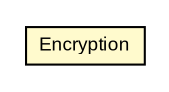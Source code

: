 #!/usr/local/bin/dot
#
# Class diagram 
# Generated by UMLGraph version R5_6-24-gf6e263 (http://www.umlgraph.org/)
#

digraph G {
	edge [fontname="arial",fontsize=10,labelfontname="arial",labelfontsize=10];
	node [fontname="arial",fontsize=10,shape=plaintext];
	nodesep=0.25;
	ranksep=0.5;
	// net.brabenetz.lib.securedproperties.core.Encryption
	c47 [label=<<table title="net.brabenetz.lib.securedproperties.core.Encryption" border="0" cellborder="1" cellspacing="0" cellpadding="2" port="p" bgcolor="lemonChiffon" href="./Encryption.html">
		<tr><td><table border="0" cellspacing="0" cellpadding="1">
<tr><td align="center" balign="center"> Encryption </td></tr>
		</table></td></tr>
		</table>>, URL="./Encryption.html", fontname="arial", fontcolor="black", fontsize=9.0];
}

